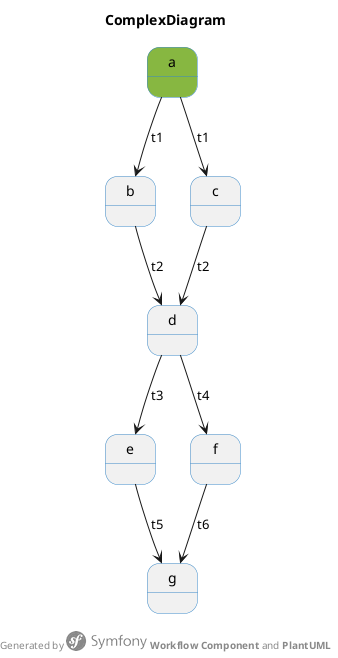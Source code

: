 @startuml
sprite $sf_logo [81x20/16z] {
hPNRaYiX24K1xwBo_tyx6-qaCtDEJ-KXLYMTLbp0HWcHZr3KRDJ8z94HG3jZn4_mijbQ2ryJoFePtXLWA_qxyGy19DpdY_10z11ZAbGjFHRwcEbcKx5-wqsV
yIMo8StMCHKh8ZUxnEwrZiwRAUOvy1lLcPQF4lEFAjhzMd5WOAqvKflS0Enx8PbihiSYXM8ClGVAseIWTAjCgVSAcnYbQG79xKFsZ0VnDCNc7AVBoPSMcTsX
UnrujbYjjz0NnsObkTgnmolqJD4QgGUYTQiNe8eIjtx4b6Vv8nPGpncn3NJ8Geo9W9VW2wGACm_JzgIO8A8KXr2jUBCVGEAAJSZ6JUlsNnmOzmIYti9G7bjL
8InaHM9G40NkwTG7OxrggvNIejA8AZuqyWjOzTIKi-wwYvjeHYesSWuPiTGDN5THzkYLU4MD5r2_0PDhG7LIUG33z5HtM6CP3icyWEVOS61sD_2ZsBfJdbVA
qM53XHDUwhY0TAwPug3OG9NonRFhO8ynF3I4unuAMDHmSrXH57V1RGvl9jafuZF9ZhqjWOEh98y0tUYGsUxkBSllIyBdT2oM5Fn2-ut-fzsq_cQNuL6Uvwqr
knh4RrvOKzxZfLV3s0rs_R_1SdYt3VxeQ1_y2_W2
}
title ComplexDiagram
skinparam titleBorderRoundCorner 15
skinparam titleBorderThickness 2
skinparam state {
    BackgroundColor<<initial>> #87b741
    BackgroundColor<<marked>> #3887C6
    BorderColor #3887C6
    BorderColor<<marked>> Black
    FontColor<<marked>> White
}
state a <<initial>>
state b
state c
state d
state e
state f
state g
a --> b: t1
a --> c: t1
b --> d: t2
c --> d: t2
d --> e: t3
d --> f: t4
e --> g: t5
f --> g: t6
footer \nGenerated by <$sf_logo> **Workflow Component** and **PlantUML**
@enduml
